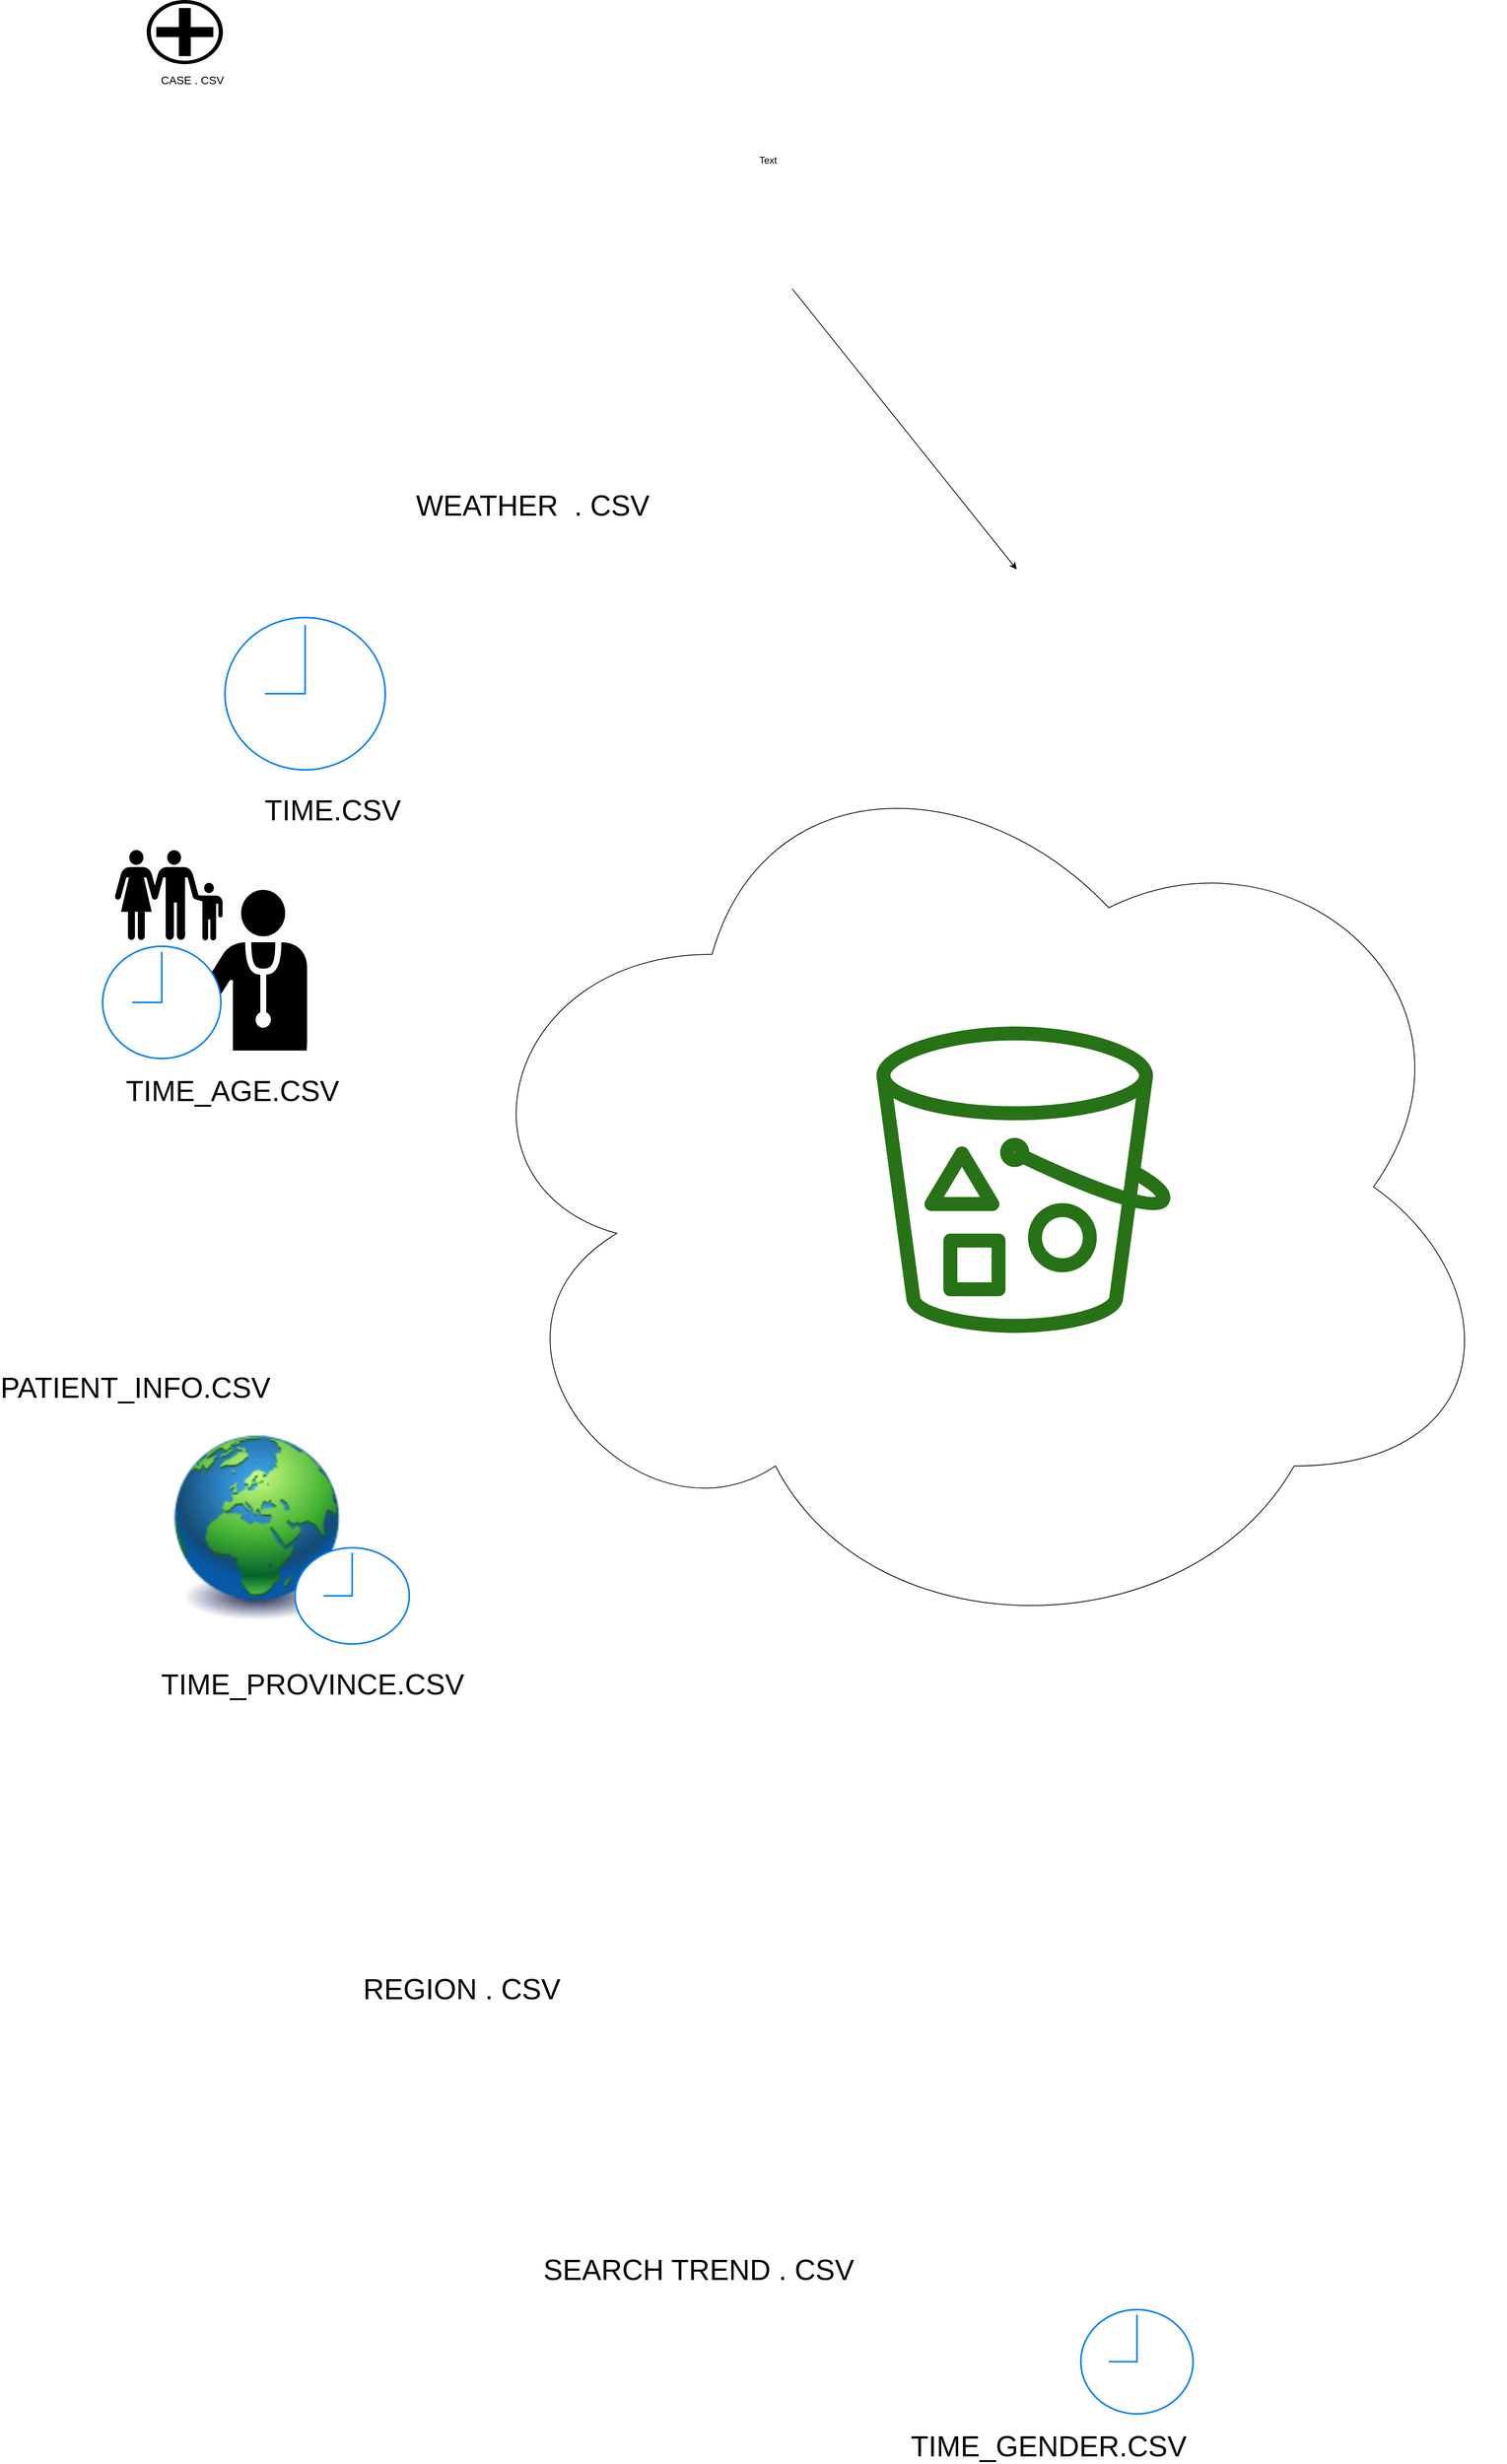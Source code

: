 <mxfile version="13.9.2" type="github"><diagram id="Ht1M8jgEwFfnCIfOTk4-" name="Page-1"><mxGraphModel dx="8167" dy="5347" grid="1" gridSize="10" guides="1" tooltips="1" connect="1" arrows="1" fold="1" page="1" pageScale="1" pageWidth="1654" pageHeight="1169" math="0" shadow="0"><root><mxCell id="0"/><mxCell id="1" parent="0"/><mxCell id="8GEFBkU2QKpO8UW0B2yC-3" value="" style="shape=image;html=1;verticalAlign=top;verticalLabelPosition=bottom;labelBackgroundColor=#ffffff;imageAspect=0;aspect=fixed;image=https://cdn3.iconfinder.com/data/icons/tiny-weather-1/512/flash-cloud-128.png" vertex="1" parent="1"><mxGeometry x="470" y="340" width="310" height="310" as="geometry"/></mxCell><mxCell id="8GEFBkU2QKpO8UW0B2yC-4" value="" style="shape=image;html=1;verticalAlign=top;verticalLabelPosition=bottom;labelBackgroundColor=#ffffff;imageAspect=0;aspect=fixed;image=https://cdn2.iconfinder.com/data/icons/social-media-2259/512/search-128.png" vertex="1" parent="1"><mxGeometry x="716.75" y="2620" width="190" height="190" as="geometry"/></mxCell><mxCell id="8GEFBkU2QKpO8UW0B2yC-5" value="" style="shape=image;html=1;verticalAlign=top;verticalLabelPosition=bottom;labelBackgroundColor=#ffffff;imageAspect=0;aspect=fixed;image=https://cdn1.iconfinder.com/data/icons/coronavirus-disease/64/patient-128.png" vertex="1" parent="1"><mxGeometry x="30" y="1470" width="240" height="240" as="geometry"/></mxCell><mxCell id="8GEFBkU2QKpO8UW0B2yC-6" value="" style="shape=mxgraph.signs.healthcare.hospital_1;html=1;pointerEvents=1;fillColor=#000000;strokeColor=none;verticalLabelPosition=bottom;verticalAlign=top;align=center;" vertex="1" parent="1"><mxGeometry x="205" y="40" width="95" height="80" as="geometry"/></mxCell><mxCell id="8GEFBkU2QKpO8UW0B2yC-7" value="" style="shape=image;html=1;verticalAlign=top;verticalLabelPosition=bottom;labelBackgroundColor=#ffffff;imageAspect=0;aspect=fixed;image=https://cdn3.iconfinder.com/data/icons/facebook-ui-flat/48/Facebook_UI-08-128.png" vertex="1" parent="1"><mxGeometry x="405" y="2160" width="380" height="380" as="geometry"/></mxCell><mxCell id="8GEFBkU2QKpO8UW0B2yC-8" value="" style="ellipse;shape=cloud;whiteSpace=wrap;html=1;" vertex="1" parent="1"><mxGeometry x="580" y="940" width="1320" height="1160" as="geometry"/></mxCell><mxCell id="8GEFBkU2QKpO8UW0B2yC-9" value="" style="outlineConnect=0;fontColor=#232F3E;gradientColor=none;fillColor=#277116;strokeColor=none;dashed=0;verticalLabelPosition=bottom;verticalAlign=top;align=center;html=1;fontSize=12;fontStyle=0;aspect=fixed;pointerEvents=1;shape=mxgraph.aws4.bucket_with_objects;" vertex="1" parent="1"><mxGeometry x="1115" y="1320" width="367.31" height="382" as="geometry"/></mxCell><mxCell id="8GEFBkU2QKpO8UW0B2yC-11" value="" style="html=1;verticalLabelPosition=bottom;align=center;labelBackgroundColor=#ffffff;verticalAlign=top;strokeWidth=2;strokeColor=#0080F0;shadow=0;dashed=0;shape=mxgraph.ios7.icons.clock;" vertex="1" parent="1"><mxGeometry x="302.5" y="810" width="200" height="190" as="geometry"/></mxCell><mxCell id="8GEFBkU2QKpO8UW0B2yC-12" value="" style="shape=mxgraph.signs.healthcare.family_practice;html=1;pointerEvents=1;fillColor=#000000;strokeColor=none;verticalLabelPosition=bottom;verticalAlign=top;align=center;" vertex="1" parent="1"><mxGeometry x="165" y="1100" width="240" height="250" as="geometry"/></mxCell><mxCell id="8GEFBkU2QKpO8UW0B2yC-13" value="" style="html=1;verticalLabelPosition=bottom;align=center;labelBackgroundColor=#ffffff;verticalAlign=top;strokeWidth=2;strokeColor=#0080F0;shadow=0;dashed=0;shape=mxgraph.ios7.icons.clock;" vertex="1" parent="1"><mxGeometry x="150" y="1220" width="147.5" height="140" as="geometry"/></mxCell><mxCell id="8GEFBkU2QKpO8UW0B2yC-14" value="" style="shape=image;html=1;verticalAlign=top;verticalLabelPosition=bottom;labelBackgroundColor=#ffffff;imageAspect=0;aspect=fixed;image=https://cdn2.iconfinder.com/data/icons/dellipack/128/people.png" vertex="1" parent="1"><mxGeometry x="1180.5" y="2750" width="250" height="250" as="geometry"/></mxCell><mxCell id="8GEFBkU2QKpO8UW0B2yC-15" value="" style="html=1;verticalLabelPosition=bottom;align=center;labelBackgroundColor=#ffffff;verticalAlign=top;strokeWidth=2;strokeColor=#0080F0;shadow=0;dashed=0;shape=mxgraph.ios7.icons.clock;" vertex="1" parent="1"><mxGeometry x="1370" y="2920" width="140" height="130" as="geometry"/></mxCell><mxCell id="8GEFBkU2QKpO8UW0B2yC-16" value="" style="image;html=1;image=img/lib/clip_art/general/Earth_globe_128x128.png" vertex="1" parent="1"><mxGeometry x="230" y="1830" width="225" height="230" as="geometry"/></mxCell><mxCell id="8GEFBkU2QKpO8UW0B2yC-17" value="" style="html=1;verticalLabelPosition=bottom;align=center;labelBackgroundColor=#ffffff;verticalAlign=top;strokeWidth=2;strokeColor=#0080F0;shadow=0;dashed=0;shape=mxgraph.ios7.icons.clock;" vertex="1" parent="1"><mxGeometry x="390" y="1970" width="142.5" height="120" as="geometry"/></mxCell><mxCell id="8GEFBkU2QKpO8UW0B2yC-18" value="&lt;font style=&quot;font-size: 14px&quot;&gt;CASE . CSV&lt;/font&gt;" style="text;html=1;strokeColor=none;fillColor=none;align=center;verticalAlign=middle;whiteSpace=wrap;rounded=0;" vertex="1" parent="1"><mxGeometry x="134" y="130" width="256" height="20" as="geometry"/></mxCell><mxCell id="8GEFBkU2QKpO8UW0B2yC-19" value="&lt;font style=&quot;font-size: 36px&quot;&gt;PATIENT_INFO.CSV&lt;/font&gt;" style="text;html=1;strokeColor=none;fillColor=none;align=center;verticalAlign=middle;whiteSpace=wrap;rounded=0;" vertex="1" parent="1"><mxGeometry x="62.5" y="1760" width="256" height="20" as="geometry"/></mxCell><mxCell id="8GEFBkU2QKpO8UW0B2yC-20" value="&lt;font style=&quot;font-size: 36px&quot;&gt;TIME.CSV&lt;/font&gt;" style="text;html=1;strokeColor=none;fillColor=none;align=center;verticalAlign=middle;whiteSpace=wrap;rounded=0;" vertex="1" parent="1"><mxGeometry x="309" y="1040" width="256" height="20" as="geometry"/></mxCell><mxCell id="8GEFBkU2QKpO8UW0B2yC-21" value="&lt;font style=&quot;font-size: 36px&quot;&gt;TIME_AGE.CSV&lt;/font&gt;" style="text;html=1;strokeColor=none;fillColor=none;align=center;verticalAlign=middle;whiteSpace=wrap;rounded=0;" vertex="1" parent="1"><mxGeometry x="184" y="1390" width="256" height="20" as="geometry"/></mxCell><mxCell id="8GEFBkU2QKpO8UW0B2yC-22" value="&lt;font style=&quot;font-size: 36px&quot;&gt;TIME_GENDER.CSV&lt;/font&gt;" style="text;html=1;strokeColor=none;fillColor=none;align=center;verticalAlign=middle;whiteSpace=wrap;rounded=0;" vertex="1" parent="1"><mxGeometry x="1202" y="3080" width="256" height="20" as="geometry"/></mxCell><mxCell id="8GEFBkU2QKpO8UW0B2yC-25" value="&lt;font style=&quot;font-size: 36px&quot;&gt;TIME_PROVINCE.CSV&lt;/font&gt;" style="text;html=1;strokeColor=none;fillColor=none;align=center;verticalAlign=middle;whiteSpace=wrap;rounded=0;" vertex="1" parent="1"><mxGeometry x="284" y="2130" width="256" height="20" as="geometry"/></mxCell><mxCell id="8GEFBkU2QKpO8UW0B2yC-27" value="&lt;font style=&quot;font-size: 36px&quot;&gt;REGION . CSV&lt;/font&gt;" style="text;html=1;strokeColor=none;fillColor=none;align=center;verticalAlign=middle;whiteSpace=wrap;rounded=0;" vertex="1" parent="1"><mxGeometry x="470" y="2510" width="256" height="20" as="geometry"/></mxCell><mxCell id="8GEFBkU2QKpO8UW0B2yC-29" value="&lt;font style=&quot;font-size: 36px&quot;&gt;SEARCH TREND . CSV&lt;/font&gt;" style="text;html=1;strokeColor=none;fillColor=none;align=center;verticalAlign=middle;whiteSpace=wrap;rounded=0;" vertex="1" parent="1"><mxGeometry x="690" y="2860" width="406.75" height="20" as="geometry"/></mxCell><mxCell id="8GEFBkU2QKpO8UW0B2yC-30" value="&lt;font style=&quot;font-size: 36px&quot;&gt;WEATHER&amp;nbsp; . CSV&lt;/font&gt;" style="text;html=1;strokeColor=none;fillColor=none;align=center;verticalAlign=middle;whiteSpace=wrap;rounded=0;" vertex="1" parent="1"><mxGeometry x="482.5" y="660" width="406.75" height="20" as="geometry"/></mxCell><mxCell id="8GEFBkU2QKpO8UW0B2yC-41" value="" style="endArrow=classic;html=1;" edge="1" parent="1"><mxGeometry width="50" height="50" relative="1" as="geometry"><mxPoint x="1010" y="400" as="sourcePoint"/><mxPoint x="1290" y="750" as="targetPoint"/></mxGeometry></mxCell><mxCell id="8GEFBkU2QKpO8UW0B2yC-42" value="Text" style="text;html=1;strokeColor=none;fillColor=none;align=center;verticalAlign=middle;whiteSpace=wrap;rounded=0;" vertex="1" parent="1"><mxGeometry x="960" y="230" width="40" height="20" as="geometry"/></mxCell></root></mxGraphModel></diagram></mxfile>